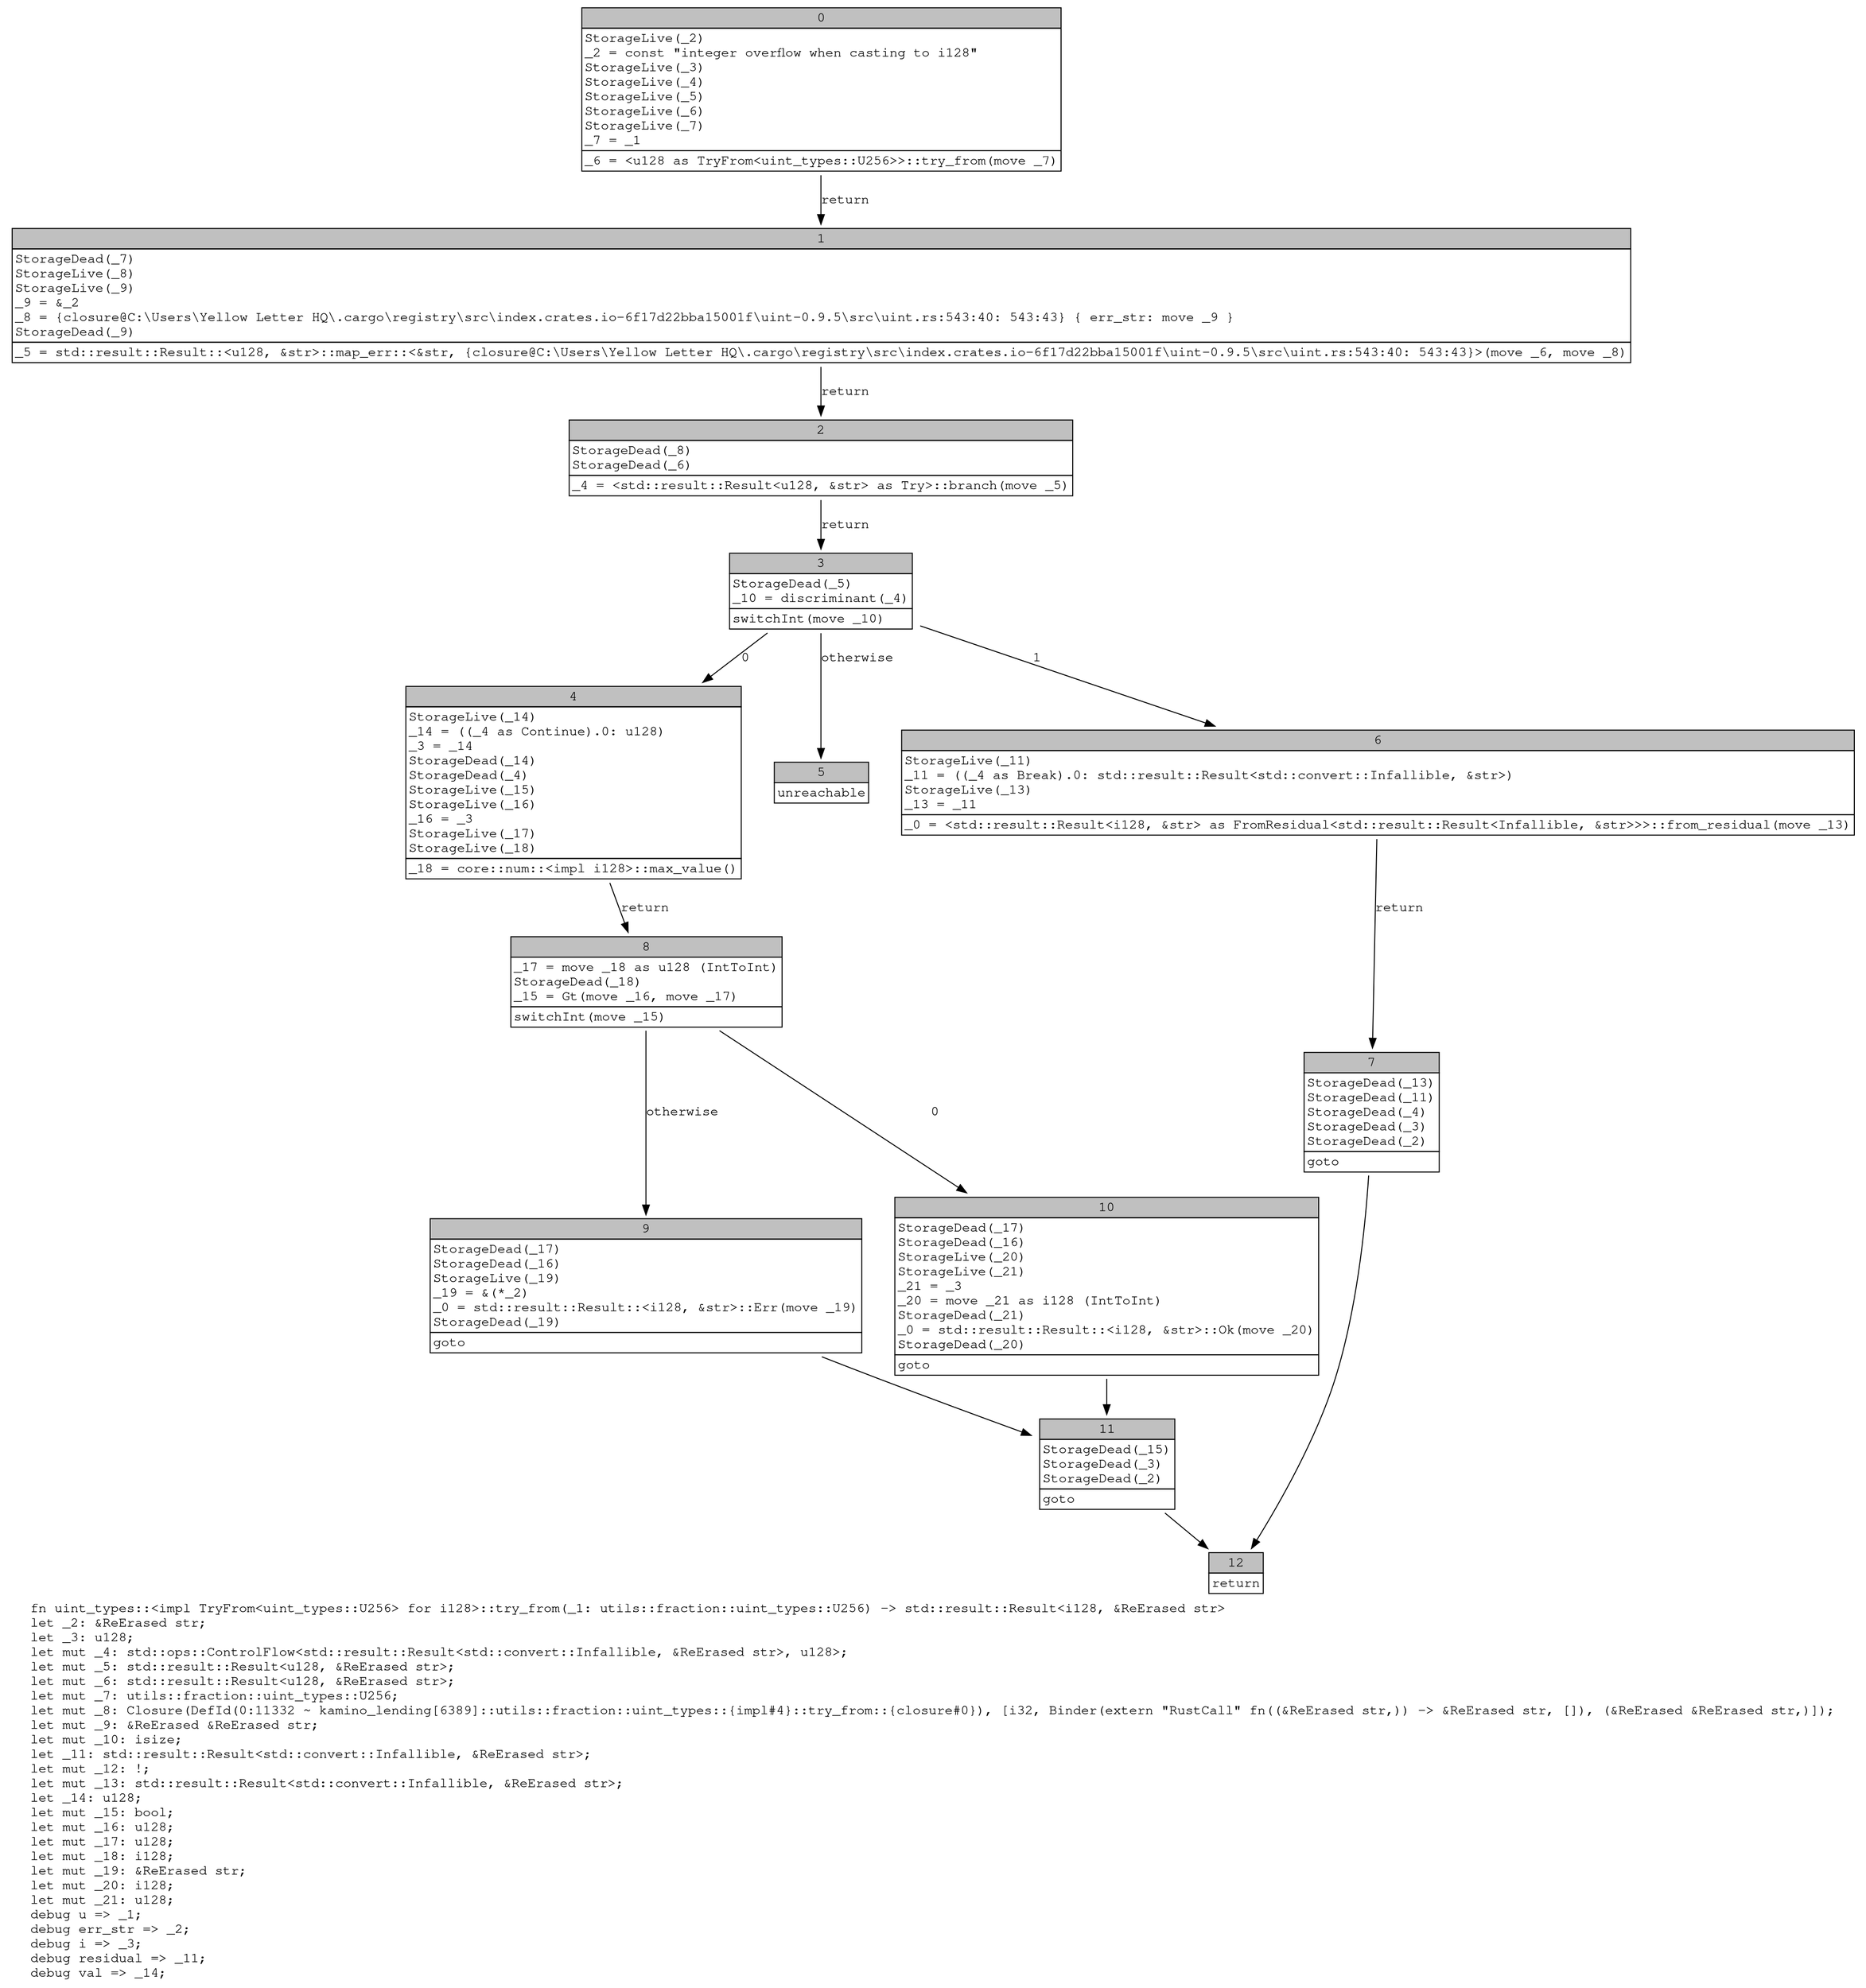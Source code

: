 digraph Mir_0_11331 {
    graph [fontname="Courier, monospace"];
    node [fontname="Courier, monospace"];
    edge [fontname="Courier, monospace"];
    label=<fn uint_types::&lt;impl TryFrom&lt;uint_types::U256&gt; for i128&gt;::try_from(_1: utils::fraction::uint_types::U256) -&gt; std::result::Result&lt;i128, &amp;ReErased str&gt;<br align="left"/>let _2: &amp;ReErased str;<br align="left"/>let _3: u128;<br align="left"/>let mut _4: std::ops::ControlFlow&lt;std::result::Result&lt;std::convert::Infallible, &amp;ReErased str&gt;, u128&gt;;<br align="left"/>let mut _5: std::result::Result&lt;u128, &amp;ReErased str&gt;;<br align="left"/>let mut _6: std::result::Result&lt;u128, &amp;ReErased str&gt;;<br align="left"/>let mut _7: utils::fraction::uint_types::U256;<br align="left"/>let mut _8: Closure(DefId(0:11332 ~ kamino_lending[6389]::utils::fraction::uint_types::{impl#4}::try_from::{closure#0}), [i32, Binder(extern &quot;RustCall&quot; fn((&amp;ReErased str,)) -&gt; &amp;ReErased str, []), (&amp;ReErased &amp;ReErased str,)]);<br align="left"/>let mut _9: &amp;ReErased &amp;ReErased str;<br align="left"/>let mut _10: isize;<br align="left"/>let _11: std::result::Result&lt;std::convert::Infallible, &amp;ReErased str&gt;;<br align="left"/>let mut _12: !;<br align="left"/>let mut _13: std::result::Result&lt;std::convert::Infallible, &amp;ReErased str&gt;;<br align="left"/>let _14: u128;<br align="left"/>let mut _15: bool;<br align="left"/>let mut _16: u128;<br align="left"/>let mut _17: u128;<br align="left"/>let mut _18: i128;<br align="left"/>let mut _19: &amp;ReErased str;<br align="left"/>let mut _20: i128;<br align="left"/>let mut _21: u128;<br align="left"/>debug u =&gt; _1;<br align="left"/>debug err_str =&gt; _2;<br align="left"/>debug i =&gt; _3;<br align="left"/>debug residual =&gt; _11;<br align="left"/>debug val =&gt; _14;<br align="left"/>>;
    bb0__0_11331 [shape="none", label=<<table border="0" cellborder="1" cellspacing="0"><tr><td bgcolor="gray" align="center" colspan="1">0</td></tr><tr><td align="left" balign="left">StorageLive(_2)<br/>_2 = const &quot;integer overflow when casting to i128&quot;<br/>StorageLive(_3)<br/>StorageLive(_4)<br/>StorageLive(_5)<br/>StorageLive(_6)<br/>StorageLive(_7)<br/>_7 = _1<br/></td></tr><tr><td align="left">_6 = &lt;u128 as TryFrom&lt;uint_types::U256&gt;&gt;::try_from(move _7)</td></tr></table>>];
    bb1__0_11331 [shape="none", label=<<table border="0" cellborder="1" cellspacing="0"><tr><td bgcolor="gray" align="center" colspan="1">1</td></tr><tr><td align="left" balign="left">StorageDead(_7)<br/>StorageLive(_8)<br/>StorageLive(_9)<br/>_9 = &amp;_2<br/>_8 = {closure@C:\Users\Yellow Letter HQ\.cargo\registry\src\index.crates.io-6f17d22bba15001f\uint-0.9.5\src\uint.rs:543:40: 543:43} { err_str: move _9 }<br/>StorageDead(_9)<br/></td></tr><tr><td align="left">_5 = std::result::Result::&lt;u128, &amp;str&gt;::map_err::&lt;&amp;str, {closure@C:\Users\Yellow Letter HQ\.cargo\registry\src\index.crates.io-6f17d22bba15001f\uint-0.9.5\src\uint.rs:543:40: 543:43}&gt;(move _6, move _8)</td></tr></table>>];
    bb2__0_11331 [shape="none", label=<<table border="0" cellborder="1" cellspacing="0"><tr><td bgcolor="gray" align="center" colspan="1">2</td></tr><tr><td align="left" balign="left">StorageDead(_8)<br/>StorageDead(_6)<br/></td></tr><tr><td align="left">_4 = &lt;std::result::Result&lt;u128, &amp;str&gt; as Try&gt;::branch(move _5)</td></tr></table>>];
    bb3__0_11331 [shape="none", label=<<table border="0" cellborder="1" cellspacing="0"><tr><td bgcolor="gray" align="center" colspan="1">3</td></tr><tr><td align="left" balign="left">StorageDead(_5)<br/>_10 = discriminant(_4)<br/></td></tr><tr><td align="left">switchInt(move _10)</td></tr></table>>];
    bb4__0_11331 [shape="none", label=<<table border="0" cellborder="1" cellspacing="0"><tr><td bgcolor="gray" align="center" colspan="1">4</td></tr><tr><td align="left" balign="left">StorageLive(_14)<br/>_14 = ((_4 as Continue).0: u128)<br/>_3 = _14<br/>StorageDead(_14)<br/>StorageDead(_4)<br/>StorageLive(_15)<br/>StorageLive(_16)<br/>_16 = _3<br/>StorageLive(_17)<br/>StorageLive(_18)<br/></td></tr><tr><td align="left">_18 = core::num::&lt;impl i128&gt;::max_value()</td></tr></table>>];
    bb5__0_11331 [shape="none", label=<<table border="0" cellborder="1" cellspacing="0"><tr><td bgcolor="gray" align="center" colspan="1">5</td></tr><tr><td align="left">unreachable</td></tr></table>>];
    bb6__0_11331 [shape="none", label=<<table border="0" cellborder="1" cellspacing="0"><tr><td bgcolor="gray" align="center" colspan="1">6</td></tr><tr><td align="left" balign="left">StorageLive(_11)<br/>_11 = ((_4 as Break).0: std::result::Result&lt;std::convert::Infallible, &amp;str&gt;)<br/>StorageLive(_13)<br/>_13 = _11<br/></td></tr><tr><td align="left">_0 = &lt;std::result::Result&lt;i128, &amp;str&gt; as FromResidual&lt;std::result::Result&lt;Infallible, &amp;str&gt;&gt;&gt;::from_residual(move _13)</td></tr></table>>];
    bb7__0_11331 [shape="none", label=<<table border="0" cellborder="1" cellspacing="0"><tr><td bgcolor="gray" align="center" colspan="1">7</td></tr><tr><td align="left" balign="left">StorageDead(_13)<br/>StorageDead(_11)<br/>StorageDead(_4)<br/>StorageDead(_3)<br/>StorageDead(_2)<br/></td></tr><tr><td align="left">goto</td></tr></table>>];
    bb8__0_11331 [shape="none", label=<<table border="0" cellborder="1" cellspacing="0"><tr><td bgcolor="gray" align="center" colspan="1">8</td></tr><tr><td align="left" balign="left">_17 = move _18 as u128 (IntToInt)<br/>StorageDead(_18)<br/>_15 = Gt(move _16, move _17)<br/></td></tr><tr><td align="left">switchInt(move _15)</td></tr></table>>];
    bb9__0_11331 [shape="none", label=<<table border="0" cellborder="1" cellspacing="0"><tr><td bgcolor="gray" align="center" colspan="1">9</td></tr><tr><td align="left" balign="left">StorageDead(_17)<br/>StorageDead(_16)<br/>StorageLive(_19)<br/>_19 = &amp;(*_2)<br/>_0 = std::result::Result::&lt;i128, &amp;str&gt;::Err(move _19)<br/>StorageDead(_19)<br/></td></tr><tr><td align="left">goto</td></tr></table>>];
    bb10__0_11331 [shape="none", label=<<table border="0" cellborder="1" cellspacing="0"><tr><td bgcolor="gray" align="center" colspan="1">10</td></tr><tr><td align="left" balign="left">StorageDead(_17)<br/>StorageDead(_16)<br/>StorageLive(_20)<br/>StorageLive(_21)<br/>_21 = _3<br/>_20 = move _21 as i128 (IntToInt)<br/>StorageDead(_21)<br/>_0 = std::result::Result::&lt;i128, &amp;str&gt;::Ok(move _20)<br/>StorageDead(_20)<br/></td></tr><tr><td align="left">goto</td></tr></table>>];
    bb11__0_11331 [shape="none", label=<<table border="0" cellborder="1" cellspacing="0"><tr><td bgcolor="gray" align="center" colspan="1">11</td></tr><tr><td align="left" balign="left">StorageDead(_15)<br/>StorageDead(_3)<br/>StorageDead(_2)<br/></td></tr><tr><td align="left">goto</td></tr></table>>];
    bb12__0_11331 [shape="none", label=<<table border="0" cellborder="1" cellspacing="0"><tr><td bgcolor="gray" align="center" colspan="1">12</td></tr><tr><td align="left">return</td></tr></table>>];
    bb0__0_11331 -> bb1__0_11331 [label="return"];
    bb1__0_11331 -> bb2__0_11331 [label="return"];
    bb2__0_11331 -> bb3__0_11331 [label="return"];
    bb3__0_11331 -> bb4__0_11331 [label="0"];
    bb3__0_11331 -> bb6__0_11331 [label="1"];
    bb3__0_11331 -> bb5__0_11331 [label="otherwise"];
    bb4__0_11331 -> bb8__0_11331 [label="return"];
    bb6__0_11331 -> bb7__0_11331 [label="return"];
    bb7__0_11331 -> bb12__0_11331 [label=""];
    bb8__0_11331 -> bb10__0_11331 [label="0"];
    bb8__0_11331 -> bb9__0_11331 [label="otherwise"];
    bb9__0_11331 -> bb11__0_11331 [label=""];
    bb10__0_11331 -> bb11__0_11331 [label=""];
    bb11__0_11331 -> bb12__0_11331 [label=""];
}

